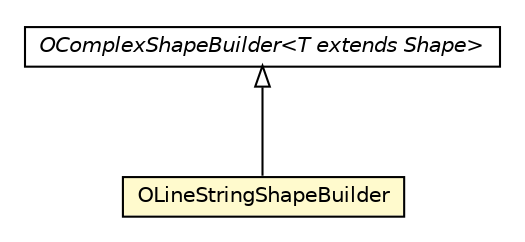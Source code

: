 #!/usr/local/bin/dot
#
# Class diagram 
# Generated by UMLGraph version R5_6-24-gf6e263 (http://www.umlgraph.org/)
#

digraph G {
	edge [fontname="Helvetica",fontsize=10,labelfontname="Helvetica",labelfontsize=10];
	node [fontname="Helvetica",fontsize=10,shape=plaintext];
	nodesep=0.25;
	ranksep=0.5;
	// com.orientechnologies.spatial.shape.OLineStringShapeBuilder
	c4142992 [label=<<table title="com.orientechnologies.spatial.shape.OLineStringShapeBuilder" border="0" cellborder="1" cellspacing="0" cellpadding="2" port="p" bgcolor="lemonChiffon" href="./OLineStringShapeBuilder.html">
		<tr><td><table border="0" cellspacing="0" cellpadding="1">
<tr><td align="center" balign="center"> OLineStringShapeBuilder </td></tr>
		</table></td></tr>
		</table>>, URL="./OLineStringShapeBuilder.html", fontname="Helvetica", fontcolor="black", fontsize=10.0];
	// com.orientechnologies.spatial.shape.OComplexShapeBuilder<T extends org.locationtech.spatial4j.shape.Shape>
	c4142994 [label=<<table title="com.orientechnologies.spatial.shape.OComplexShapeBuilder" border="0" cellborder="1" cellspacing="0" cellpadding="2" port="p" href="./OComplexShapeBuilder.html">
		<tr><td><table border="0" cellspacing="0" cellpadding="1">
<tr><td align="center" balign="center"><font face="Helvetica-Oblique"> OComplexShapeBuilder&lt;T extends Shape&gt; </font></td></tr>
		</table></td></tr>
		</table>>, URL="./OComplexShapeBuilder.html", fontname="Helvetica", fontcolor="black", fontsize=10.0];
	//com.orientechnologies.spatial.shape.OLineStringShapeBuilder extends com.orientechnologies.spatial.shape.OComplexShapeBuilder<org.locationtech.spatial4j.shape.jts.JtsGeometry>
	c4142994:p -> c4142992:p [dir=back,arrowtail=empty];
}

